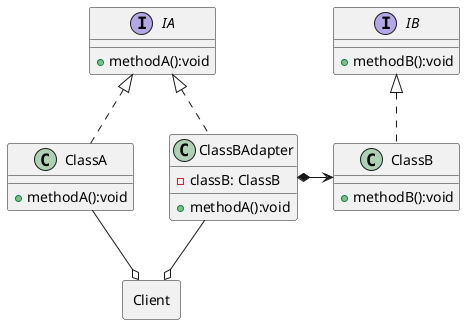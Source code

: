 @startuml Adapter
interface IA {
  + methodA():void
}

interface IB {
  + methodB():void
}

class ClassA {
  + methodA():void
}

class ClassB {
  + methodB():void
}

class ClassBAdapter {
  - classB: ClassB
  + methodA():void
}

rectangle Client {
}

IA <|.. ClassA
IA <|.. ClassBAdapter
IB <|.. ClassB
ClassBAdapter *-> ClassB
ClassA -r[hidden]- ClassBAdapter
ClassA --o Client
ClassBAdapter --o Client
@enduml
